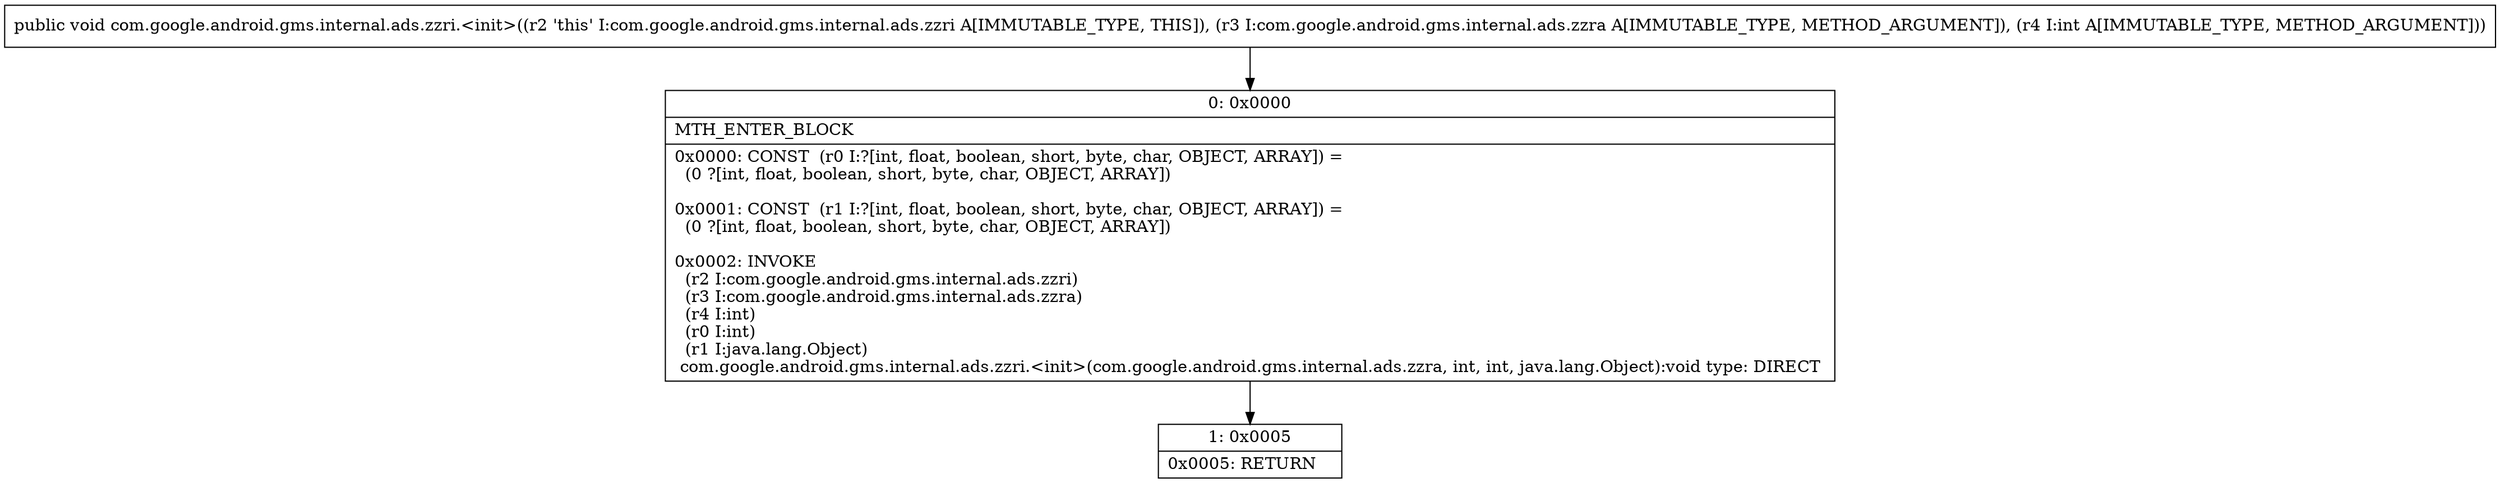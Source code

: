 digraph "CFG forcom.google.android.gms.internal.ads.zzri.\<init\>(Lcom\/google\/android\/gms\/internal\/ads\/zzra;I)V" {
Node_0 [shape=record,label="{0\:\ 0x0000|MTH_ENTER_BLOCK\l|0x0000: CONST  (r0 I:?[int, float, boolean, short, byte, char, OBJECT, ARRAY]) = \l  (0 ?[int, float, boolean, short, byte, char, OBJECT, ARRAY])\l \l0x0001: CONST  (r1 I:?[int, float, boolean, short, byte, char, OBJECT, ARRAY]) = \l  (0 ?[int, float, boolean, short, byte, char, OBJECT, ARRAY])\l \l0x0002: INVOKE  \l  (r2 I:com.google.android.gms.internal.ads.zzri)\l  (r3 I:com.google.android.gms.internal.ads.zzra)\l  (r4 I:int)\l  (r0 I:int)\l  (r1 I:java.lang.Object)\l com.google.android.gms.internal.ads.zzri.\<init\>(com.google.android.gms.internal.ads.zzra, int, int, java.lang.Object):void type: DIRECT \l}"];
Node_1 [shape=record,label="{1\:\ 0x0005|0x0005: RETURN   \l}"];
MethodNode[shape=record,label="{public void com.google.android.gms.internal.ads.zzri.\<init\>((r2 'this' I:com.google.android.gms.internal.ads.zzri A[IMMUTABLE_TYPE, THIS]), (r3 I:com.google.android.gms.internal.ads.zzra A[IMMUTABLE_TYPE, METHOD_ARGUMENT]), (r4 I:int A[IMMUTABLE_TYPE, METHOD_ARGUMENT])) }"];
MethodNode -> Node_0;
Node_0 -> Node_1;
}

